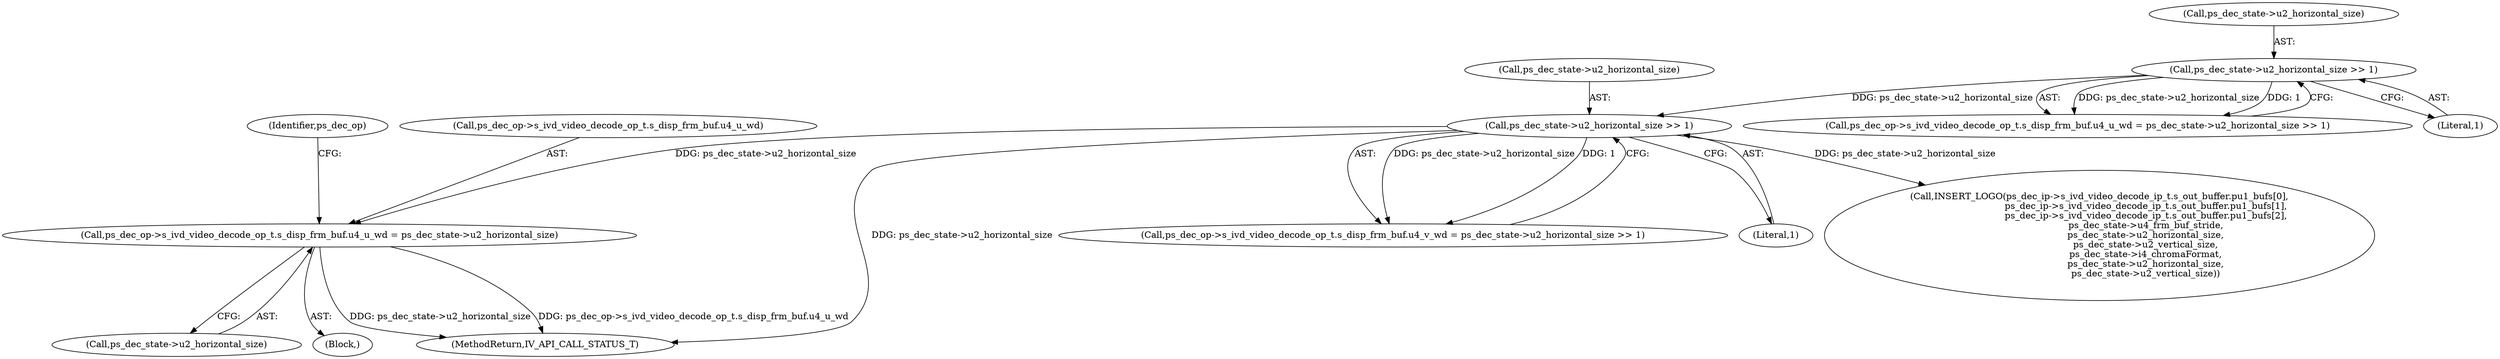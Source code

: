 digraph "0_Android_a86eb798d077b9b25c8f8c77e3c02c2f287c1ce7@pointer" {
"1000967" [label="(Call,ps_dec_op->s_ivd_video_decode_op_t.s_disp_frm_buf.u4_u_wd = ps_dec_state->u2_horizontal_size)"];
"1000915" [label="(Call,ps_dec_state->u2_horizontal_size >> 1)"];
"1000876" [label="(Call,ps_dec_state->u2_horizontal_size >> 1)"];
"1000967" [label="(Call,ps_dec_op->s_ivd_video_decode_op_t.s_disp_frm_buf.u4_u_wd = ps_dec_state->u2_horizontal_size)"];
"1000975" [label="(Call,ps_dec_state->u2_horizontal_size)"];
"1000876" [label="(Call,ps_dec_state->u2_horizontal_size >> 1)"];
"1000964" [label="(Block,)"];
"1000982" [label="(Identifier,ps_dec_op)"];
"1000907" [label="(Call,ps_dec_op->s_ivd_video_decode_op_t.s_disp_frm_buf.u4_v_wd = ps_dec_state->u2_horizontal_size >> 1)"];
"1000915" [label="(Call,ps_dec_state->u2_horizontal_size >> 1)"];
"1000916" [label="(Call,ps_dec_state->u2_horizontal_size)"];
"1000868" [label="(Call,ps_dec_op->s_ivd_video_decode_op_t.s_disp_frm_buf.u4_u_wd = ps_dec_state->u2_horizontal_size >> 1)"];
"1000877" [label="(Call,ps_dec_state->u2_horizontal_size)"];
"1001695" [label="(MethodReturn,IV_API_CALL_STATUS_T)"];
"1000968" [label="(Call,ps_dec_op->s_ivd_video_decode_op_t.s_disp_frm_buf.u4_u_wd)"];
"1000880" [label="(Literal,1)"];
"1000919" [label="(Literal,1)"];
"1001046" [label="(Call,INSERT_LOGO(ps_dec_ip->s_ivd_video_decode_ip_t.s_out_buffer.pu1_bufs[0],\n                                ps_dec_ip->s_ivd_video_decode_ip_t.s_out_buffer.pu1_bufs[1],\n                                ps_dec_ip->s_ivd_video_decode_ip_t.s_out_buffer.pu1_bufs[2],\n                                ps_dec_state->u4_frm_buf_stride,\n                                ps_dec_state->u2_horizontal_size,\n                                ps_dec_state->u2_vertical_size,\n                                ps_dec_state->i4_chromaFormat,\n                                ps_dec_state->u2_horizontal_size,\n                                ps_dec_state->u2_vertical_size))"];
"1000967" -> "1000964"  [label="AST: "];
"1000967" -> "1000975"  [label="CFG: "];
"1000968" -> "1000967"  [label="AST: "];
"1000975" -> "1000967"  [label="AST: "];
"1000982" -> "1000967"  [label="CFG: "];
"1000967" -> "1001695"  [label="DDG: ps_dec_state->u2_horizontal_size"];
"1000967" -> "1001695"  [label="DDG: ps_dec_op->s_ivd_video_decode_op_t.s_disp_frm_buf.u4_u_wd"];
"1000915" -> "1000967"  [label="DDG: ps_dec_state->u2_horizontal_size"];
"1000915" -> "1000907"  [label="AST: "];
"1000915" -> "1000919"  [label="CFG: "];
"1000916" -> "1000915"  [label="AST: "];
"1000919" -> "1000915"  [label="AST: "];
"1000907" -> "1000915"  [label="CFG: "];
"1000915" -> "1001695"  [label="DDG: ps_dec_state->u2_horizontal_size"];
"1000915" -> "1000907"  [label="DDG: ps_dec_state->u2_horizontal_size"];
"1000915" -> "1000907"  [label="DDG: 1"];
"1000876" -> "1000915"  [label="DDG: ps_dec_state->u2_horizontal_size"];
"1000915" -> "1001046"  [label="DDG: ps_dec_state->u2_horizontal_size"];
"1000876" -> "1000868"  [label="AST: "];
"1000876" -> "1000880"  [label="CFG: "];
"1000877" -> "1000876"  [label="AST: "];
"1000880" -> "1000876"  [label="AST: "];
"1000868" -> "1000876"  [label="CFG: "];
"1000876" -> "1000868"  [label="DDG: ps_dec_state->u2_horizontal_size"];
"1000876" -> "1000868"  [label="DDG: 1"];
}
